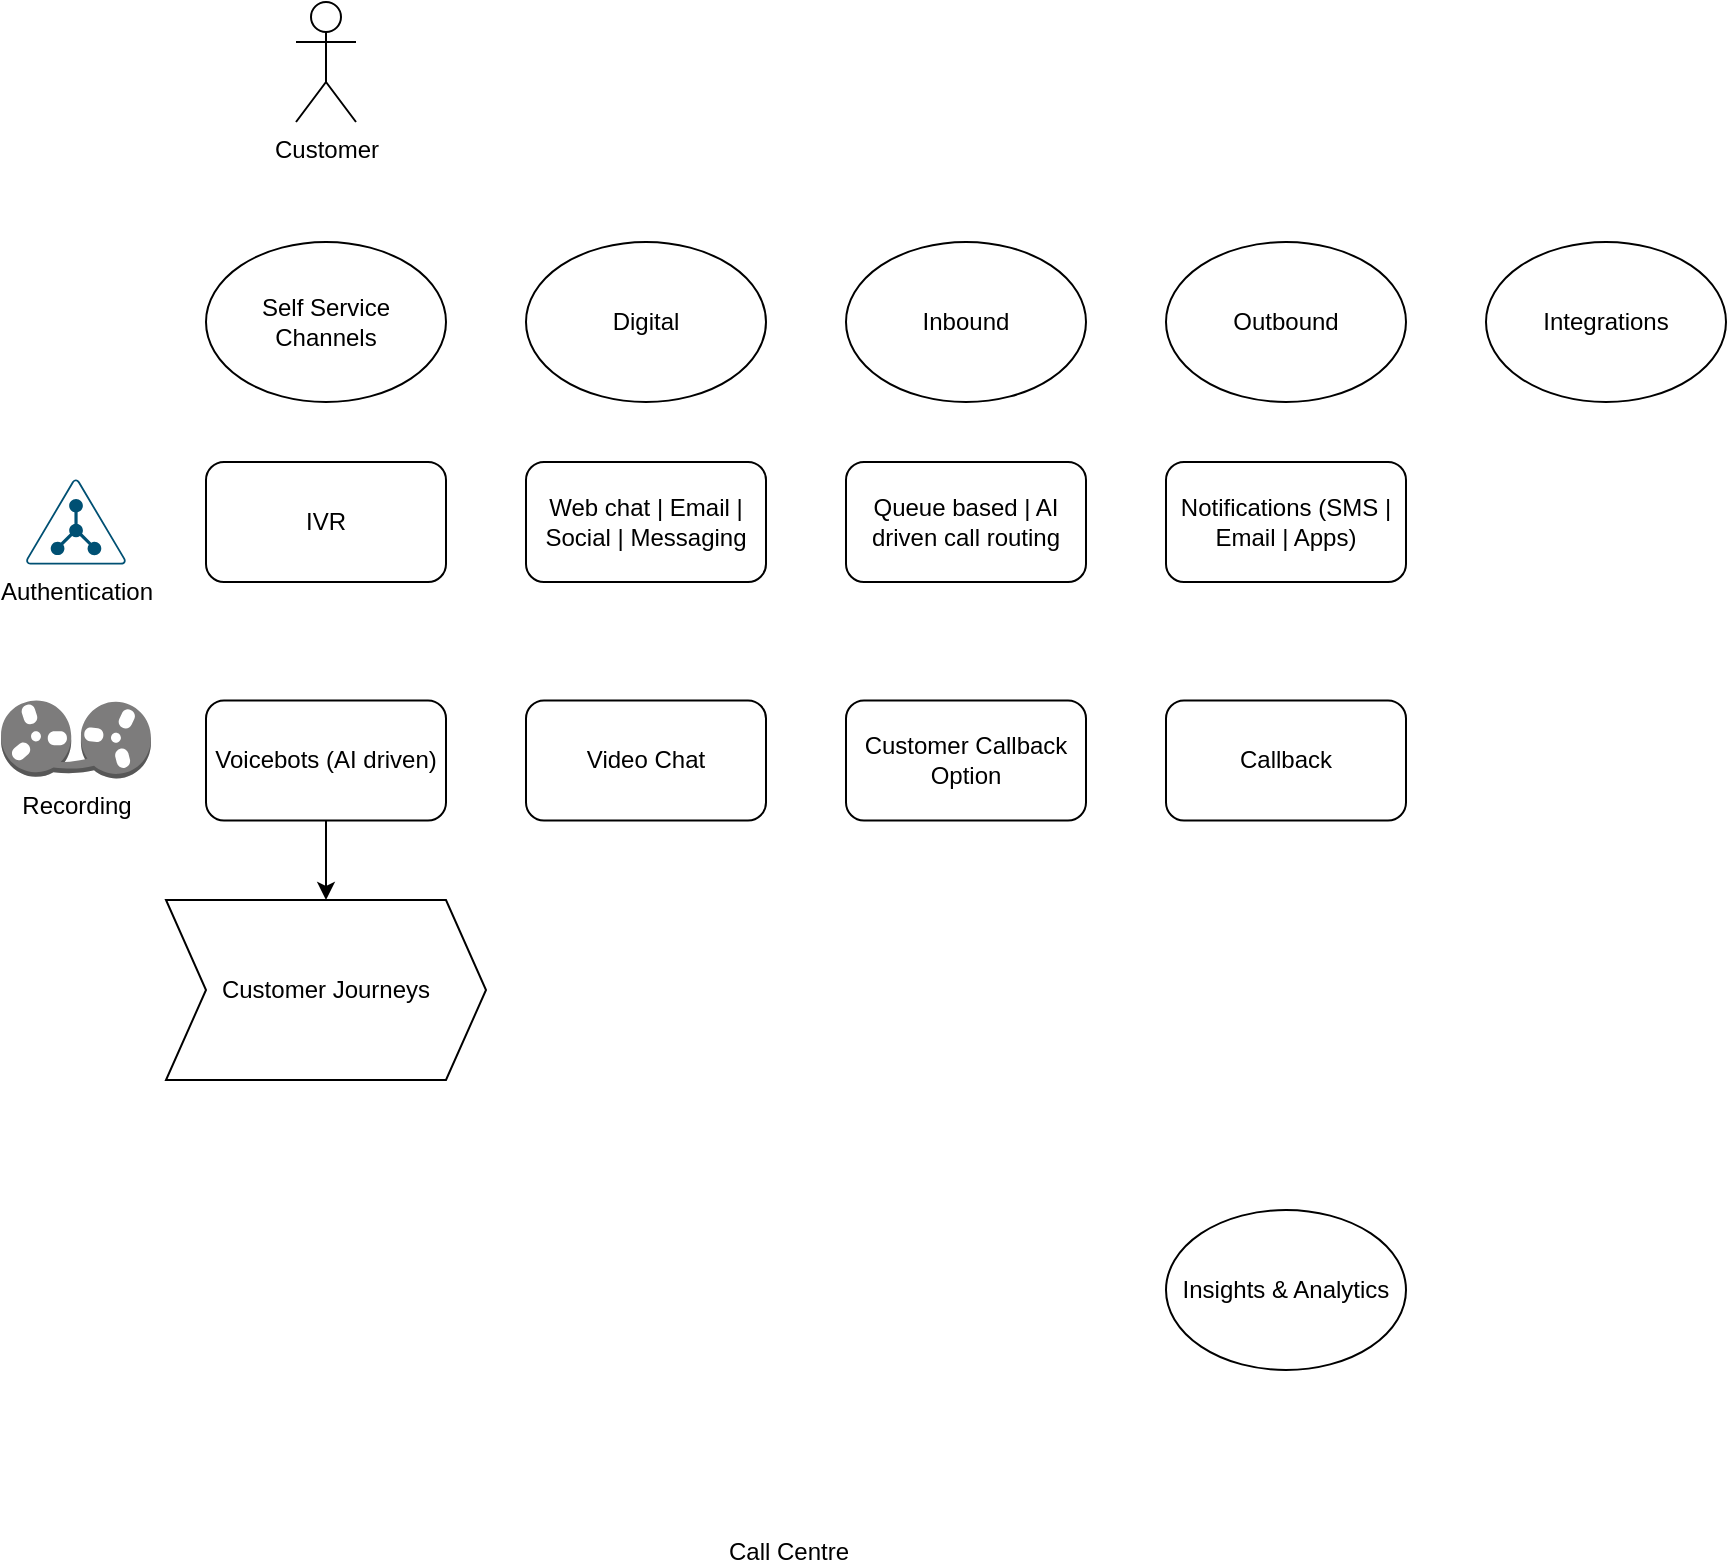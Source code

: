 <mxfile version="14.9.9" type="github">
  <diagram id="4SGCue6jYb8tVdYU8SUc" name="Page-1">
    <mxGraphModel dx="2333" dy="781" grid="1" gridSize="10" guides="1" tooltips="1" connect="1" arrows="1" fold="1" page="1" pageScale="1" pageWidth="850" pageHeight="1100" math="0" shadow="0">
      <root>
        <mxCell id="0" />
        <mxCell id="1" parent="0" />
        <mxCell id="OzxeWZkHRU7RLQRrjXuC-1" value="Customer" style="shape=umlActor;verticalLabelPosition=bottom;verticalAlign=top;html=1;outlineConnect=0;" vertex="1" parent="1">
          <mxGeometry x="85" y="31" width="30" height="60" as="geometry" />
        </mxCell>
        <mxCell id="OzxeWZkHRU7RLQRrjXuC-11" value="Call Centre" style="shape=image;html=1;verticalAlign=top;verticalLabelPosition=bottom;labelBackgroundColor=#ffffff;imageAspect=0;aspect=fixed;image=https://cdn4.iconfinder.com/data/icons/help-and-support-5/64/call-centre-service-customer-telephone-128.png" vertex="1" parent="1">
          <mxGeometry x="302" y="734" width="58" height="58" as="geometry" />
        </mxCell>
        <mxCell id="OzxeWZkHRU7RLQRrjXuC-13" value="Self Service Channels" style="ellipse;whiteSpace=wrap;html=1;" vertex="1" parent="1">
          <mxGeometry x="40" y="151" width="120" height="80" as="geometry" />
        </mxCell>
        <mxCell id="OzxeWZkHRU7RLQRrjXuC-14" value="Digital" style="ellipse;whiteSpace=wrap;html=1;" vertex="1" parent="1">
          <mxGeometry x="200" y="151" width="120" height="80" as="geometry" />
        </mxCell>
        <mxCell id="OzxeWZkHRU7RLQRrjXuC-15" value="Inbound" style="ellipse;whiteSpace=wrap;html=1;" vertex="1" parent="1">
          <mxGeometry x="360" y="151" width="120" height="80" as="geometry" />
        </mxCell>
        <mxCell id="OzxeWZkHRU7RLQRrjXuC-16" value="Outbound" style="ellipse;whiteSpace=wrap;html=1;" vertex="1" parent="1">
          <mxGeometry x="520" y="151" width="120" height="80" as="geometry" />
        </mxCell>
        <mxCell id="OzxeWZkHRU7RLQRrjXuC-17" value="Integrations" style="ellipse;whiteSpace=wrap;html=1;" vertex="1" parent="1">
          <mxGeometry x="680" y="151" width="120" height="80" as="geometry" />
        </mxCell>
        <mxCell id="OzxeWZkHRU7RLQRrjXuC-18" value="Insights &amp;amp; Analytics" style="ellipse;whiteSpace=wrap;html=1;" vertex="1" parent="1">
          <mxGeometry x="520" y="635" width="120" height="80" as="geometry" />
        </mxCell>
        <mxCell id="OzxeWZkHRU7RLQRrjXuC-19" value="IVR" style="rounded=1;whiteSpace=wrap;html=1;" vertex="1" parent="1">
          <mxGeometry x="40" y="261" width="120" height="60" as="geometry" />
        </mxCell>
        <mxCell id="OzxeWZkHRU7RLQRrjXuC-27" value="" style="edgeStyle=orthogonalEdgeStyle;rounded=0;orthogonalLoop=1;jettySize=auto;html=1;" edge="1" parent="1" source="OzxeWZkHRU7RLQRrjXuC-20" target="OzxeWZkHRU7RLQRrjXuC-26">
          <mxGeometry relative="1" as="geometry" />
        </mxCell>
        <mxCell id="OzxeWZkHRU7RLQRrjXuC-20" value="Voicebots (AI driven)" style="rounded=1;whiteSpace=wrap;html=1;" vertex="1" parent="1">
          <mxGeometry x="40" y="380.25" width="120" height="60" as="geometry" />
        </mxCell>
        <mxCell id="OzxeWZkHRU7RLQRrjXuC-23" value="Authentication" style="points=[[0.5,0,0],[0.765,0.48,0],[0.99,0.98,0],[0.5,1,0],[0.01,0.98,0],[0.235,0.48,0]];verticalLabelPosition=bottom;html=1;verticalAlign=top;aspect=fixed;align=center;pointerEvents=1;shape=mxgraph.cisco19.ldap;fillColor=#005073;strokeColor=none;" vertex="1" parent="1">
          <mxGeometry x="-50" y="269.75" width="50" height="42.5" as="geometry" />
        </mxCell>
        <mxCell id="OzxeWZkHRU7RLQRrjXuC-25" value="" style="shape=image;html=1;verticalAlign=top;verticalLabelPosition=bottom;labelBackgroundColor=#ffffff;imageAspect=0;aspect=fixed;image=https://cdn4.iconfinder.com/data/icons/pretty_office_3/128/binary-tree.png" vertex="1" parent="1">
          <mxGeometry x="66" y="312.25" width="68" height="68" as="geometry" />
        </mxCell>
        <mxCell id="OzxeWZkHRU7RLQRrjXuC-26" value="Customer Journeys" style="shape=step;perimeter=stepPerimeter;whiteSpace=wrap;html=1;fixedSize=1;" vertex="1" parent="1">
          <mxGeometry x="20" y="480" width="160" height="90" as="geometry" />
        </mxCell>
        <mxCell id="OzxeWZkHRU7RLQRrjXuC-29" value="Video Chat" style="rounded=1;whiteSpace=wrap;html=1;" vertex="1" parent="1">
          <mxGeometry x="200" y="380.25" width="120" height="60" as="geometry" />
        </mxCell>
        <mxCell id="OzxeWZkHRU7RLQRrjXuC-30" value="Web chat | Email | Social | Messaging" style="rounded=1;whiteSpace=wrap;html=1;" vertex="1" parent="1">
          <mxGeometry x="200" y="261" width="120" height="60" as="geometry" />
        </mxCell>
        <mxCell id="OzxeWZkHRU7RLQRrjXuC-31" value="Queue based | AI driven call routing" style="rounded=1;whiteSpace=wrap;html=1;" vertex="1" parent="1">
          <mxGeometry x="360" y="261" width="120" height="60" as="geometry" />
        </mxCell>
        <mxCell id="OzxeWZkHRU7RLQRrjXuC-32" value="Customer Callback Option" style="rounded=1;whiteSpace=wrap;html=1;" vertex="1" parent="1">
          <mxGeometry x="360" y="380.25" width="120" height="60" as="geometry" />
        </mxCell>
        <mxCell id="OzxeWZkHRU7RLQRrjXuC-33" value="Notifications (SMS | Email | Apps)" style="rounded=1;whiteSpace=wrap;html=1;" vertex="1" parent="1">
          <mxGeometry x="520" y="261" width="120" height="60" as="geometry" />
        </mxCell>
        <mxCell id="OzxeWZkHRU7RLQRrjXuC-34" value="Callback" style="rounded=1;whiteSpace=wrap;html=1;" vertex="1" parent="1">
          <mxGeometry x="520" y="380.25" width="120" height="60" as="geometry" />
        </mxCell>
        <mxCell id="OzxeWZkHRU7RLQRrjXuC-35" value="Recording" style="outlineConnect=0;dashed=0;verticalLabelPosition=bottom;verticalAlign=top;align=center;html=1;shape=mxgraph.aws3.tape_storage;fillColor=#7D7C7C;gradientColor=none;" vertex="1" parent="1">
          <mxGeometry x="-62.5" y="380.25" width="75" height="39" as="geometry" />
        </mxCell>
      </root>
    </mxGraphModel>
  </diagram>
</mxfile>
